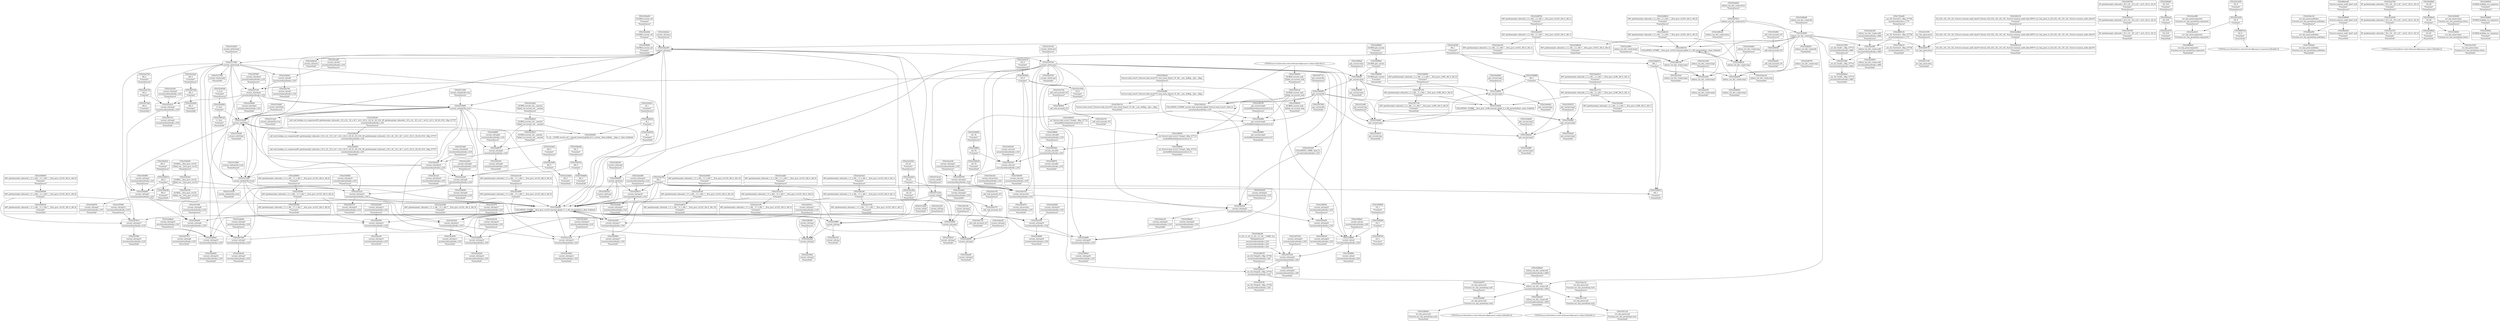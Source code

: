 digraph {
	CE0x52ebd80 [shape=record,shape=Mrecord,label="{CE0x52ebd80|current_sid:tmp18|security/selinux/hooks.c,218|*SummSource*}"]
	CE0x5300fd0 [shape=record,shape=Mrecord,label="{CE0x5300fd0|current_sid:tmp10|security/selinux/hooks.c,218|*SummSource*}"]
	CE0x52fd790 [shape=record,shape=Mrecord,label="{CE0x52fd790|i8*_getelementptr_inbounds_(_25_x_i8_,_25_x_i8_*_.str3,_i32_0,_i32_0)|*Constant*|*SummSink*}"]
	CE0x52fdaa0 [shape=record,shape=Mrecord,label="{CE0x52fdaa0|i32_218|*Constant*}"]
	CE0x52e3220 [shape=record,shape=Mrecord,label="{CE0x52e3220|i32_8|*Constant*}"]
	CE0x52dde50 [shape=record,shape=Mrecord,label="{CE0x52dde50|i8_1|*Constant*}"]
	CE0x52f28f0 [shape=record,shape=Mrecord,label="{CE0x52f28f0|i64*_getelementptr_inbounds_(_11_x_i64_,_11_x_i64_*___llvm_gcov_ctr125,_i64_0,_i64_6)|*Constant*}"]
	CE0x6f888e0 [shape=record,shape=Mrecord,label="{CE0x6f888e0|avc_has_perm:requested|Function::avc_has_perm&Arg::requested::|*SummSink*}"]
	CE0x52e2c80 [shape=record,shape=Mrecord,label="{CE0x52e2c80|current_sid:tmp4|security/selinux/hooks.c,218|*SummSource*}"]
	CE0x52fd400 [shape=record,shape=Mrecord,label="{CE0x52fd400|_call_void_mcount()_#3}"]
	CE0x52e7170 [shape=record,shape=Mrecord,label="{CE0x52e7170|i64*_getelementptr_inbounds_(_2_x_i64_,_2_x_i64_*___llvm_gcov_ctr98,_i64_0,_i64_1)|*Constant*}"]
	CE0x52f7470 [shape=record,shape=Mrecord,label="{CE0x52f7470|current_sid:tmp6|security/selinux/hooks.c,218|*SummSink*}"]
	CE0x52e4720 [shape=record,shape=Mrecord,label="{CE0x52e4720|i64_2|*Constant*}"]
	CE0x52fcdd0 [shape=record,shape=Mrecord,label="{CE0x52fcdd0|current_sid:tmp13|security/selinux/hooks.c,218|*SummSource*}"]
	CE0x52e88a0 [shape=record,shape=Mrecord,label="{CE0x52e88a0|i32_(i32,_i32,_i16,_i32,_%struct.common_audit_data*)*_bitcast_(i32_(i32,_i32,_i16,_i32,_%struct.common_audit_data.495*)*_avc_has_perm_to_i32_(i32,_i32,_i16,_i32,_%struct.common_audit_data*)*)|*Constant*}"]
	CE0x52f6fd0 [shape=record,shape=Mrecord,label="{CE0x52f6fd0|_ret_%struct.task_struct*_%tmp4,_!dbg_!27714|./arch/x86/include/asm/current.h,14|*SummSink*}"]
	CE0x725b9a0 [shape=record,shape=Mrecord,label="{CE0x725b9a0|avc_has_perm:auditdata|Function::avc_has_perm&Arg::auditdata::|*SummSink*}"]
	CE0x52f6c90 [shape=record,shape=Mrecord,label="{CE0x52f6c90|get_current:entry|*SummSink*}"]
	CE0x52fc840 [shape=record,shape=Mrecord,label="{CE0x52fc840|i32_0|*Constant*}"]
	CE0x52f7810 [shape=record,shape=Mrecord,label="{CE0x52f7810|current_sid:tmp15|security/selinux/hooks.c,218}"]
	CE0x53067f0 [shape=record,shape=Mrecord,label="{CE0x53067f0|get_current:tmp4|./arch/x86/include/asm/current.h,14|*SummSource*}"]
	CE0x52e27f0 [shape=record,shape=Mrecord,label="{CE0x52e27f0|i8*_getelementptr_inbounds_(_45_x_i8_,_45_x_i8_*_.str12,_i32_0,_i32_0)|*Constant*|*SummSink*}"]
	CE0x52fd090 [shape=record,shape=Mrecord,label="{CE0x52fd090|current_sid:tmp14|security/selinux/hooks.c,218}"]
	CE0x532e880 [shape=record,shape=Mrecord,label="{CE0x532e880|get_current:tmp4|./arch/x86/include/asm/current.h,14}"]
	CE0x533cbf0 [shape=record,shape=Mrecord,label="{CE0x533cbf0|get_current:tmp|*SummSource*}"]
	CE0x725ba80 [shape=record,shape=Mrecord,label="{CE0x725ba80|_ret_i32_%retval.0,_!dbg_!27728|security/selinux/avc.c,775|*SummSource*}"]
	CE0x52dbcb0 [shape=record,shape=Mrecord,label="{CE0x52dbcb0|current_sid:entry|*SummSink*}"]
	CE0x52e36a0 [shape=record,shape=Mrecord,label="{CE0x52e36a0|current_sid:tmp12|security/selinux/hooks.c,218|*SummSource*}"]
	CE0x53599f0 [shape=record,shape=Mrecord,label="{CE0x53599f0|get_current:tmp1}"]
	CE0x5311dc0 [shape=record,shape=Mrecord,label="{CE0x5311dc0|current_sid:land.lhs.true|*SummSink*}"]
	CE0x52e5020 [shape=record,shape=Mrecord,label="{CE0x52e5020|i32_22|*Constant*|*SummSource*}"]
	CE0x52f7da0 [shape=record,shape=Mrecord,label="{CE0x52f7da0|i64_2|*Constant*|*SummSink*}"]
	CE0x52fffb0 [shape=record,shape=Mrecord,label="{CE0x52fffb0|i32_78|*Constant*}"]
	CE0x52f4b60 [shape=record,shape=Mrecord,label="{CE0x52f4b60|i32_218|*Constant*|*SummSource*}"]
	CE0x5315560 [shape=record,shape=Mrecord,label="{CE0x5315560|_ret_i32_%call1,_!dbg_!27714|security/selinux/hooks.c,4661|*SummSource*}"]
	CE0x5313120 [shape=record,shape=Mrecord,label="{CE0x5313120|current_sid:bb}"]
	CE0x5306d90 [shape=record,shape=Mrecord,label="{CE0x5306d90|get_current:bb}"]
	CE0x52e62d0 [shape=record,shape=Mrecord,label="{CE0x52e62d0|current_sid:tmp14|security/selinux/hooks.c,218|*SummSink*}"]
	CE0x66baf40 [shape=record,shape=Mrecord,label="{CE0x66baf40|%struct.common_audit_data*_null|*Constant*|*SummSink*}"]
	CE0x533d010 [shape=record,shape=Mrecord,label="{CE0x533d010|get_current:tmp|*SummSink*}"]
	CE0x52e8680 [shape=record,shape=Mrecord,label="{CE0x52e8680|current_sid:tmp19|security/selinux/hooks.c,218|*SummSink*}"]
	CE0x530dc90 [shape=record,shape=Mrecord,label="{CE0x530dc90|i64_0|*Constant*|*SummSink*}"]
	CE0x52e54b0 [shape=record,shape=Mrecord,label="{CE0x52e54b0|current_sid:tmp1|*SummSink*}"]
	CE0x52fc700 [shape=record,shape=Mrecord,label="{CE0x52fc700|current_sid:call|security/selinux/hooks.c,218|*SummSink*}"]
	CE0x52f99a0 [shape=record,shape=Mrecord,label="{CE0x52f99a0|GLOBAL:get_current|*Constant*}"]
	CE0x5308fe0 [shape=record,shape=Mrecord,label="{CE0x5308fe0|current_sid:tmp20|security/selinux/hooks.c,218|*SummSink*}"]
	CE0x52e3290 [shape=record,shape=Mrecord,label="{CE0x52e3290|i32_8|*Constant*|*SummSource*}"]
	CE0x52dc0b0 [shape=record,shape=Mrecord,label="{CE0x52dc0b0|GLOBAL:current_sid|*Constant*}"]
	CE0x52e9450 [shape=record,shape=Mrecord,label="{CE0x52e9450|i8_1|*Constant*|*SummSink*}"]
	CE0x52ddfe0 [shape=record,shape=Mrecord,label="{CE0x52ddfe0|i16_49|*Constant*|*SummSource*}"]
	CE0x5308b50 [shape=record,shape=Mrecord,label="{CE0x5308b50|GLOBAL:current_task|Global_var:current_task|*SummSink*}"]
	CE0x530c420 [shape=record,shape=Mrecord,label="{CE0x530c420|COLLAPSED:_CMRE:_elem_0::|security/selinux/hooks.c,218}"]
	CE0x530f940 [shape=record,shape=Mrecord,label="{CE0x530f940|current_sid:sid|security/selinux/hooks.c,220}"]
	CE0x52e43f0 [shape=record,shape=Mrecord,label="{CE0x52e43f0|current_sid:tmp17|security/selinux/hooks.c,218}"]
	CE0x5318a50 [shape=record,shape=Mrecord,label="{CE0x5318a50|current_sid:do.body|*SummSource*}"]
	CE0x52daa20 [shape=record,shape=Mrecord,label="{CE0x52daa20|selinux_tun_dev_create:call|security/selinux/hooks.c,4652|*SummSink*}"]
	CE0x52da1e0 [shape=record,shape=Mrecord,label="{CE0x52da1e0|selinux_tun_dev_create:tmp|*SummSink*}"]
	CE0x52db310 [shape=record,shape=Mrecord,label="{CE0x52db310|i64*_getelementptr_inbounds_(_2_x_i64_,_2_x_i64_*___llvm_gcov_ctr410,_i64_0,_i64_0)|*Constant*}"]
	CE0x530f1d0 [shape=record,shape=Mrecord,label="{CE0x530f1d0|current_sid:tmp23|security/selinux/hooks.c,218|*SummSink*}"]
	CE0x5308120 [shape=record,shape=Mrecord,label="{CE0x5308120|i1_true|*Constant*|*SummSink*}"]
	CE0x52db7e0 [shape=record,shape=Mrecord,label="{CE0x52db7e0|COLLAPSED:_GCMRE___llvm_gcov_ctr410_internal_global_2_x_i64_zeroinitializer:_elem_0:default:}"]
	CE0x52f5110 [shape=record,shape=Mrecord,label="{CE0x52f5110|current_sid:tmp4|security/selinux/hooks.c,218|*SummSink*}"]
	CE0x52dbe10 [shape=record,shape=Mrecord,label="{CE0x52dbe10|_ret_i32_%tmp24,_!dbg_!27742|security/selinux/hooks.c,220}"]
	CE0x52e5790 [shape=record,shape=Mrecord,label="{CE0x52e5790|i64*_getelementptr_inbounds_(_11_x_i64_,_11_x_i64_*___llvm_gcov_ctr125,_i64_0,_i64_1)|*Constant*|*SummSink*}"]
	CE0x52e6d00 [shape=record,shape=Mrecord,label="{CE0x52e6d00|get_current:tmp1|*SummSource*}"]
	CE0x530b350 [shape=record,shape=Mrecord,label="{CE0x530b350|current_sid:if.end|*SummSource*}"]
	CE0x52e3410 [shape=record,shape=Mrecord,label="{CE0x52e3410|avc_has_perm:requested|Function::avc_has_perm&Arg::requested::}"]
	CE0x52ddba0 [shape=record,shape=Mrecord,label="{CE0x52ddba0|current_sid:tmp16|security/selinux/hooks.c,218|*SummSource*}"]
	CE0x52d6180 [shape=record,shape=Mrecord,label="{CE0x52d6180|selinux_tun_dev_create:tmp2}"]
	CE0x531afb0 [shape=record,shape=Mrecord,label="{CE0x531afb0|i64*_getelementptr_inbounds_(_11_x_i64_,_11_x_i64_*___llvm_gcov_ctr125,_i64_0,_i64_0)|*Constant*|*SummSource*}"]
	CE0x52dc750 [shape=record,shape=Mrecord,label="{CE0x52dc750|_call_void_mcount()_#3|*SummSource*}"]
	CE0x5359470 [shape=record,shape=Mrecord,label="{CE0x5359470|get_current:tmp2|*SummSource*}"]
	CE0x530df00 [shape=record,shape=Mrecord,label="{CE0x530df00|current_sid:tmp5|security/selinux/hooks.c,218|*SummSource*}"]
	CE0x52e8610 [shape=record,shape=Mrecord,label="{CE0x52e8610|i64*_getelementptr_inbounds_(_11_x_i64_,_11_x_i64_*___llvm_gcov_ctr125,_i64_0,_i64_10)|*Constant*|*SummSink*}"]
	CE0x52e0e70 [shape=record,shape=Mrecord,label="{CE0x52e0e70|i32_0|*Constant*|*SummSource*}"]
	CE0x52f5680 [shape=record,shape=Mrecord,label="{CE0x52f5680|current_sid:tmp17|security/selinux/hooks.c,218|*SummSink*}"]
	CE0x53001b0 [shape=record,shape=Mrecord,label="{CE0x53001b0|current_sid:cred|security/selinux/hooks.c,218}"]
	CE0x53154f0 [shape=record,shape=Mrecord,label="{CE0x53154f0|_ret_i32_%call1,_!dbg_!27714|security/selinux/hooks.c,4661}"]
	CE0x52e92c0 [shape=record,shape=Mrecord,label="{CE0x52e92c0|i8_1|*Constant*|*SummSource*}"]
	CE0x52db940 [shape=record,shape=Mrecord,label="{CE0x52db940|selinux_tun_dev_create:tmp1|*SummSink*}"]
	CE0x533cb80 [shape=record,shape=Mrecord,label="{CE0x533cb80|COLLAPSED:_GCMRE___llvm_gcov_ctr98_internal_global_2_x_i64_zeroinitializer:_elem_0:default:}"]
	CE0x52f6f30 [shape=record,shape=Mrecord,label="{CE0x52f6f30|_ret_%struct.task_struct*_%tmp4,_!dbg_!27714|./arch/x86/include/asm/current.h,14}"]
	CE0x52da760 [shape=record,shape=Mrecord,label="{CE0x52da760|current_sid:do.end|*SummSink*}"]
	CE0x52de120 [shape=record,shape=Mrecord,label="{CE0x52de120|avc_has_perm:auditdata|Function::avc_has_perm&Arg::auditdata::|*SummSource*}"]
	CE0x52e8d30 [shape=record,shape=Mrecord,label="{CE0x52e8d30|GLOBAL:current_sid.__warned|Global_var:current_sid.__warned}"]
	CE0x52d4400 [shape=record,shape=Mrecord,label="{CE0x52d4400|avc_has_perm:tclass|Function::avc_has_perm&Arg::tclass::|*SummSource*}"]
	CE0x52e3800 [shape=record,shape=Mrecord,label="{CE0x52e3800|current_sid:tmp12|security/selinux/hooks.c,218|*SummSink*}"]
	CE0x52e6400 [shape=record,shape=Mrecord,label="{CE0x52e6400|i1_true|*Constant*}"]
	CE0x532de90 [shape=record,shape=Mrecord,label="{CE0x532de90|get_current:tmp3|*SummSource*}"]
	CE0x52da810 [shape=record,shape=Mrecord,label="{CE0x52da810|i64_1|*Constant*}"]
	CE0x725ba10 [shape=record,shape=Mrecord,label="{CE0x725ba10|_ret_i32_%retval.0,_!dbg_!27728|security/selinux/avc.c,775|*SummSink*}"]
	CE0x530b150 [shape=record,shape=Mrecord,label="{CE0x530b150|%struct.task_struct*_(%struct.task_struct**)*_asm_movq_%gs:$_1:P_,$0_,_r,im,_dirflag_,_fpsr_,_flags_|*SummSink*}"]
	CE0x52e4c90 [shape=record,shape=Mrecord,label="{CE0x52e4c90|current_sid:tmp21|security/selinux/hooks.c,218|*SummSource*}"]
	CE0x52de280 [shape=record,shape=Mrecord,label="{CE0x52de280|avc_has_perm:ssid|Function::avc_has_perm&Arg::ssid::}"]
	CE0x531ae70 [shape=record,shape=Mrecord,label="{CE0x531ae70|i64*_getelementptr_inbounds_(_11_x_i64_,_11_x_i64_*___llvm_gcov_ctr125,_i64_0,_i64_0)|*Constant*}"]
	CE0x52fe780 [shape=record,shape=Mrecord,label="{CE0x52fe780|GLOBAL:__llvm_gcov_ctr125|Global_var:__llvm_gcov_ctr125|*SummSink*}"]
	CE0x530cbb0 [shape=record,shape=Mrecord,label="{CE0x530cbb0|i64*_getelementptr_inbounds_(_2_x_i64_,_2_x_i64_*___llvm_gcov_ctr98,_i64_0,_i64_1)|*Constant*|*SummSink*}"]
	CE0x5319c60 [shape=record,shape=Mrecord,label="{CE0x5319c60|current_sid:if.then}"]
	CE0x530dd00 [shape=record,shape=Mrecord,label="{CE0x530dd00|current_sid:tmp5|security/selinux/hooks.c,218}"]
	CE0x53178d0 [shape=record,shape=Mrecord,label="{CE0x53178d0|current_sid:do.body}"]
	CE0x52fa520 [shape=record,shape=Mrecord,label="{CE0x52fa520|current_sid:tmp8|security/selinux/hooks.c,218|*SummSink*}"]
	CE0x52e41f0 [shape=record,shape=Mrecord,label="{CE0x52e41f0|i64*_getelementptr_inbounds_(_11_x_i64_,_11_x_i64_*___llvm_gcov_ctr125,_i64_0,_i64_9)|*Constant*|*SummSource*}"]
	CE0x52fe810 [shape=record,shape=Mrecord,label="{CE0x52fe810|i64_0|*Constant*|*SummSource*}"]
	CE0x530b0c0 [shape=record,shape=Mrecord,label="{CE0x530b0c0|%struct.task_struct*_(%struct.task_struct**)*_asm_movq_%gs:$_1:P_,$0_,_r,im,_dirflag_,_fpsr_,_flags_|*SummSource*}"]
	CE0x52d9150 [shape=record,shape=Mrecord,label="{CE0x52d9150|_ret_i32_%tmp24,_!dbg_!27742|security/selinux/hooks.c,220|*SummSource*}"]
	CE0x66bafb0 [shape=record,shape=Mrecord,label="{CE0x66bafb0|avc_has_perm:auditdata|Function::avc_has_perm&Arg::auditdata::}"]
	CE0x52fce40 [shape=record,shape=Mrecord,label="{CE0x52fce40|current_sid:tmp13|security/selinux/hooks.c,218|*SummSink*}"]
	CE0x52e53e0 [shape=record,shape=Mrecord,label="{CE0x52e53e0|selinux_tun_dev_create:tmp2|*SummSink*}"]
	CE0x52f9870 [shape=record,shape=Mrecord,label="{CE0x52f9870|current_sid:call4|security/selinux/hooks.c,218|*SummSink*}"]
	CE0x52da290 [shape=record,shape=Mrecord,label="{CE0x52da290|current_sid:entry}"]
	CE0x52fdbe0 [shape=record,shape=Mrecord,label="{CE0x52fdbe0|i16_49|*Constant*}"]
	CE0x52f78f0 [shape=record,shape=Mrecord,label="{CE0x52f78f0|current_sid:tmp15|security/selinux/hooks.c,218|*SummSink*}"]
	CE0x52f2590 [shape=record,shape=Mrecord,label="{CE0x52f2590|current_sid:tmp13|security/selinux/hooks.c,218}"]
	CE0x5312f60 [shape=record,shape=Mrecord,label="{CE0x5312f60|current_sid:land.lhs.true2|*SummSource*}"]
	CE0x52fd800 [shape=record,shape=Mrecord,label="{CE0x52fd800|GLOBAL:lockdep_rcu_suspicious|*Constant*}"]
	CE0x52dd9a0 [shape=record,shape=Mrecord,label="{CE0x52dd9a0|current_sid:tmp16|security/selinux/hooks.c,218}"]
	CE0x52f6ba0 [shape=record,shape=Mrecord,label="{CE0x52f6ba0|get_current:entry|*SummSource*}"]
	CE0x52fa260 [shape=record,shape=Mrecord,label="{CE0x52fa260|i64*_getelementptr_inbounds_(_11_x_i64_,_11_x_i64_*___llvm_gcov_ctr125,_i64_0,_i64_6)|*Constant*|*SummSink*}"]
	CE0x52f7eb0 [shape=record,shape=Mrecord,label="{CE0x52f7eb0|i64_3|*Constant*}"]
	CE0x52f16a0 [shape=record,shape=Mrecord,label="{CE0x52f16a0|current_sid:tmp11|security/selinux/hooks.c,218}"]
	CE0x530ee30 [shape=record,shape=Mrecord,label="{CE0x530ee30|current_sid:tmp22|security/selinux/hooks.c,218|*SummSink*}"]
	CE0x52fa420 [shape=record,shape=Mrecord,label="{CE0x52fa420|current_sid:tobool1|security/selinux/hooks.c,218}"]
	CE0x5307a70 [shape=record,shape=Mrecord,label="{CE0x5307a70|i64*_getelementptr_inbounds_(_2_x_i64_,_2_x_i64_*___llvm_gcov_ctr98,_i64_0,_i64_0)|*Constant*}"]
	CE0x530b3c0 [shape=record,shape=Mrecord,label="{CE0x530b3c0|current_sid:if.end|*SummSink*}"]
	CE0x52d4710 [shape=record,shape=Mrecord,label="{CE0x52d4710|avc_has_perm:entry}"]
	CE0x52f3ec0 [shape=record,shape=Mrecord,label="{CE0x52f3ec0|i8*_getelementptr_inbounds_(_25_x_i8_,_25_x_i8_*_.str3,_i32_0,_i32_0)|*Constant*}"]
	CE0x52f5010 [shape=record,shape=Mrecord,label="{CE0x52f5010|i64_0|*Constant*}"]
	CE0x52e3f20 [shape=record,shape=Mrecord,label="{CE0x52e3f20|selinux_tun_dev_create:tmp3}"]
	CE0x530f860 [shape=record,shape=Mrecord,label="{CE0x530f860|current_sid:sid|security/selinux/hooks.c,220|*SummSink*}"]
	CE0x52e81d0 [shape=record,shape=Mrecord,label="{CE0x52e81d0|i64*_getelementptr_inbounds_(_11_x_i64_,_11_x_i64_*___llvm_gcov_ctr125,_i64_0,_i64_10)|*Constant*}"]
	CE0x52f75d0 [shape=record,shape=Mrecord,label="{CE0x52f75d0|current_sid:tmp7|security/selinux/hooks.c,218}"]
	CE0x52e69f0 [shape=record,shape=Mrecord,label="{CE0x52e69f0|current_sid:tmp}"]
	CE0x52dc6e0 [shape=record,shape=Mrecord,label="{CE0x52dc6e0|current_sid:call|security/selinux/hooks.c,218}"]
	CE0x530ed30 [shape=record,shape=Mrecord,label="{CE0x530ed30|current_sid:tmp23|security/selinux/hooks.c,218}"]
	CE0x52d89c0 [shape=record,shape=Mrecord,label="{CE0x52d89c0|i64*_getelementptr_inbounds_(_2_x_i64_,_2_x_i64_*___llvm_gcov_ctr410,_i64_0,_i64_0)|*Constant*|*SummSource*}"]
	CE0x52e4dc0 [shape=record,shape=Mrecord,label="{CE0x52e4dc0|i32_22|*Constant*}"]
	CE0x52d8910 [shape=record,shape=Mrecord,label="{CE0x52d8910|i64_1|*Constant*|*SummSink*}"]
	CE0x52d9fd0 [shape=record,shape=Mrecord,label="{CE0x52d9fd0|GLOBAL:current_sid|*Constant*|*SummSink*}"]
	CE0x52e8c00 [shape=record,shape=Mrecord,label="{CE0x52e8c00|current_sid:tmp7|security/selinux/hooks.c,218|*SummSink*}"]
	CE0x52f6d20 [shape=record,shape=Mrecord,label="{CE0x52f6d20|_ret_%struct.task_struct*_%tmp4,_!dbg_!27714|./arch/x86/include/asm/current.h,14|*SummSource*}"]
	CE0x52d95f0 [shape=record,shape=Mrecord,label="{CE0x52d95f0|selinux_tun_dev_create:bb}"]
	CE0x52d4ab0 [shape=record,shape=Mrecord,label="{CE0x52d4ab0|selinux_tun_dev_create:tmp|*SummSource*}"]
	CE0x530ba80 [shape=record,shape=Mrecord,label="{CE0x530ba80|i64_4|*Constant*|*SummSource*}"]
	CE0x52dc570 [shape=record,shape=Mrecord,label="{CE0x52dc570|_call_void_mcount()_#3}"]
	CE0x52f6800 [shape=record,shape=Mrecord,label="{CE0x52f6800|GLOBAL:get_current|*Constant*|*SummSource*}"]
	"CONST[source:0(mediator),value:2(dynamic)][purpose:{subject}][SnkIdx:0]"
	CE0x53594e0 [shape=record,shape=Mrecord,label="{CE0x53594e0|get_current:tmp2|*SummSink*}"]
	CE0x52de6a0 [shape=record,shape=Mrecord,label="{CE0x52de6a0|selinux_tun_dev_create:entry|*SummSource*}"]
	CE0x530c260 [shape=record,shape=Mrecord,label="{CE0x530c260|i32_22|*Constant*|*SummSink*}"]
	CE0x5359980 [shape=record,shape=Mrecord,label="{CE0x5359980|i64_1|*Constant*}"]
	CE0x52e2be0 [shape=record,shape=Mrecord,label="{CE0x52e2be0|i64_3|*Constant*|*SummSink*}"]
	CE0x5300d00 [shape=record,shape=Mrecord,label="{CE0x5300d00|current_sid:tmp9|security/selinux/hooks.c,218|*SummSink*}"]
	CE0x52e2780 [shape=record,shape=Mrecord,label="{CE0x52e2780|i8*_getelementptr_inbounds_(_45_x_i8_,_45_x_i8_*_.str12,_i32_0,_i32_0)|*Constant*|*SummSource*}"]
	CE0x52d8b20 [shape=record,shape=Mrecord,label="{CE0x52d8b20|selinux_tun_dev_create:tmp}"]
	CE0x52e3d20 [shape=record,shape=Mrecord,label="{CE0x52e3d20|current_sid:tmp9|security/selinux/hooks.c,218|*SummSource*}"]
	CE0x532df90 [shape=record,shape=Mrecord,label="{CE0x532df90|get_current:tmp3|*SummSink*}"]
	CE0x52e4eb0 [shape=record,shape=Mrecord,label="{CE0x52e4eb0|current_sid:tmp21|security/selinux/hooks.c,218|*SummSink*}"]
	CE0x52e46b0 [shape=record,shape=Mrecord,label="{CE0x52e46b0|current_sid:tobool|security/selinux/hooks.c,218|*SummSink*}"]
	CE0x53061a0 [shape=record,shape=Mrecord,label="{CE0x53061a0|GLOBAL:current_task|Global_var:current_task}"]
	CE0x6996140 [shape=record,shape=Mrecord,label="{CE0x6996140|_ret_i32_%retval.0,_!dbg_!27728|security/selinux/avc.c,775}"]
	CE0x52d94a0 [shape=record,shape=Mrecord,label="{CE0x52d94a0|selinux_tun_dev_create:call|security/selinux/hooks.c,4652|*SummSource*}"]
	CE0x52f9f30 [shape=record,shape=Mrecord,label="{CE0x52f9f30|i64*_getelementptr_inbounds_(_11_x_i64_,_11_x_i64_*___llvm_gcov_ctr125,_i64_0,_i64_6)|*Constant*|*SummSource*}"]
	CE0x530df70 [shape=record,shape=Mrecord,label="{CE0x530df70|current_sid:tmp5|security/selinux/hooks.c,218|*SummSink*}"]
	CE0x535a680 [shape=record,shape=Mrecord,label="{CE0x535a680|get_current:tmp}"]
	CE0x52e1e20 [shape=record,shape=Mrecord,label="{CE0x52e1e20|current_sid:tmp12|security/selinux/hooks.c,218}"]
	CE0x52f7880 [shape=record,shape=Mrecord,label="{CE0x52f7880|current_sid:tmp15|security/selinux/hooks.c,218|*SummSource*}"]
	CE0x52d4a00 [shape=record,shape=Mrecord,label="{CE0x52d4a00|GLOBAL:current_sid|*Constant*|*SummSource*}"]
	CE0x52e3630 [shape=record,shape=Mrecord,label="{CE0x52e3630|current_sid:tmp11|security/selinux/hooks.c,218|*SummSink*}"]
	CE0x52f7bf0 [shape=record,shape=Mrecord,label="{CE0x52f7bf0|current_sid:tobool|security/selinux/hooks.c,218|*SummSource*}"]
	CE0x52f04e0 [shape=record,shape=Mrecord,label="{CE0x52f04e0|_call_void_mcount()_#3}"]
	CE0x52df240 [shape=record,shape=Mrecord,label="{CE0x52df240|_call_void_lockdep_rcu_suspicious(i8*_getelementptr_inbounds_(_25_x_i8_,_25_x_i8_*_.str3,_i32_0,_i32_0),_i32_218,_i8*_getelementptr_inbounds_(_45_x_i8_,_45_x_i8_*_.str12,_i32_0,_i32_0))_#10,_!dbg_!27727|security/selinux/hooks.c,218|*SummSource*}"]
	CE0x52dbb50 [shape=record,shape=Mrecord,label="{CE0x52dbb50|selinux_tun_dev_create:bb|*SummSink*}"]
	CE0x52ec6f0 [shape=record,shape=Mrecord,label="{CE0x52ec6f0|selinux_tun_dev_create:call1|security/selinux/hooks.c,4661}"]
	CE0x52f9400 [shape=record,shape=Mrecord,label="{CE0x52f9400|current_sid:if.end}"]
	CE0x52e4080 [shape=record,shape=Mrecord,label="{CE0x52e4080|i64*_getelementptr_inbounds_(_11_x_i64_,_11_x_i64_*___llvm_gcov_ctr125,_i64_0,_i64_9)|*Constant*}"]
	CE0x52f7260 [shape=record,shape=Mrecord,label="{CE0x52f7260|current_sid:tmp6|security/selinux/hooks.c,218|*SummSource*}"]
	CE0x52d47f0 [shape=record,shape=Mrecord,label="{CE0x52d47f0|_ret_i32_%tmp24,_!dbg_!27742|security/selinux/hooks.c,220|*SummSink*}"]
	CE0x52fb090 [shape=record,shape=Mrecord,label="{CE0x52fb090|current_sid:tmp1|*SummSource*}"]
	CE0x5307940 [shape=record,shape=Mrecord,label="{CE0x5307940|get_current:bb|*SummSink*}"]
	CE0x52d7810 [shape=record,shape=Mrecord,label="{CE0x52d7810|selinux_tun_dev_create:entry}"]
	CE0x52e1020 [shape=record,shape=Mrecord,label="{CE0x52e1020|i32_0|*Constant*|*SummSink*}"]
	CE0x530cb40 [shape=record,shape=Mrecord,label="{CE0x530cb40|current_sid:tmp22|security/selinux/hooks.c,218|*SummSource*}"]
	CE0x52fd9a0 [shape=record,shape=Mrecord,label="{CE0x52fd9a0|GLOBAL:lockdep_rcu_suspicious|*Constant*|*SummSink*}"]
	CE0x5307140 [shape=record,shape=Mrecord,label="{CE0x5307140|i64*_getelementptr_inbounds_(_2_x_i64_,_2_x_i64_*___llvm_gcov_ctr98,_i64_0,_i64_0)|*Constant*|*SummSink*}"]
	CE0x52d8d30 [shape=record,shape=Mrecord,label="{CE0x52d8d30|i64*_getelementptr_inbounds_(_2_x_i64_,_2_x_i64_*___llvm_gcov_ctr410,_i64_0,_i64_0)|*Constant*|*SummSink*}"]
	CE0x5311d50 [shape=record,shape=Mrecord,label="{CE0x5311d50|current_sid:land.lhs.true|*SummSource*}"]
	CE0x52dc7c0 [shape=record,shape=Mrecord,label="{CE0x52dc7c0|_call_void_mcount()_#3|*SummSink*}"]
	CE0x52fe650 [shape=record,shape=Mrecord,label="{CE0x52fe650|GLOBAL:__llvm_gcov_ctr125|Global_var:__llvm_gcov_ctr125|*SummSource*}"]
	CE0x530f050 [shape=record,shape=Mrecord,label="{CE0x530f050|current_sid:tmp23|security/selinux/hooks.c,218|*SummSource*}"]
	CE0x52df870 [shape=record,shape=Mrecord,label="{CE0x52df870|current_sid:tmp8|security/selinux/hooks.c,218}"]
	CE0x5306ad0 [shape=record,shape=Mrecord,label="{CE0x5306ad0|0:_i32,_4:_i32,_8:_i32,_12:_i32,_:_CMRE_4,8_|*MultipleSource*|security/selinux/hooks.c,218|security/selinux/hooks.c,218|security/selinux/hooks.c,220}"]
	CE0x52e8a80 [shape=record,shape=Mrecord,label="{CE0x52e8a80|current_sid:tmp7|security/selinux/hooks.c,218|*SummSource*}"]
	CE0x52da340 [shape=record,shape=Mrecord,label="{CE0x52da340|selinux_tun_dev_create:call1|security/selinux/hooks.c,4661|*SummSource*}"]
	CE0x52e1260 [shape=record,shape=Mrecord,label="{CE0x52e1260|selinux_tun_dev_create:tmp3|*SummSource*}"]
	CE0x52f5910 [shape=record,shape=Mrecord,label="{CE0x52f5910|current_sid:tmp18|security/selinux/hooks.c,218}"]
	CE0x52e86f0 [shape=record,shape=Mrecord,label="{CE0x52e86f0|current_sid:tmp20|security/selinux/hooks.c,218}"]
	CE0x53142b0 [shape=record,shape=Mrecord,label="{CE0x53142b0|current_sid:bb|*SummSink*}"]
	CE0x52d42a0 [shape=record,shape=Mrecord,label="{CE0x52d42a0|current_sid:entry|*SummSource*}"]
	CE0x52fdd40 [shape=record,shape=Mrecord,label="{CE0x52fdd40|0:_i8,_:_GCMR_current_sid.__warned_internal_global_i8_0,_section_.data.unlikely_,_align_1:_elem_0:default:}"]
	CE0x5300090 [shape=record,shape=Mrecord,label="{CE0x5300090|i32_78|*Constant*|*SummSource*}"]
	CE0x52f4440 [shape=record,shape=Mrecord,label="{CE0x52f4440|selinux_tun_dev_create:call|security/selinux/hooks.c,4652}"]
	CE0x52da970 [shape=record,shape=Mrecord,label="{CE0x52da970|avc_has_perm:ssid|Function::avc_has_perm&Arg::ssid::|*SummSource*}"]
	CE0x5308500 [shape=record,shape=Mrecord,label="{CE0x5308500|i64*_getelementptr_inbounds_(_11_x_i64_,_11_x_i64_*___llvm_gcov_ctr125,_i64_0,_i64_8)|*Constant*|*SummSource*}"]
	CE0x52e82b0 [shape=record,shape=Mrecord,label="{CE0x52e82b0|current_sid:tmp19|security/selinux/hooks.c,218|*SummSource*}"]
	CE0x52e25d0 [shape=record,shape=Mrecord,label="{CE0x52e25d0|i8*_getelementptr_inbounds_(_45_x_i8_,_45_x_i8_*_.str12,_i32_0,_i32_0)|*Constant*}"]
	CE0x52ddd20 [shape=record,shape=Mrecord,label="{CE0x52ddd20|current_sid:tmp16|security/selinux/hooks.c,218|*SummSink*}"]
	CE0x5319e40 [shape=record,shape=Mrecord,label="{CE0x5319e40|current_sid:if.then|*SummSink*}"]
	CE0x5313030 [shape=record,shape=Mrecord,label="{CE0x5313030|current_sid:land.lhs.true2|*SummSink*}"]
	CE0x52e31b0 [shape=record,shape=Mrecord,label="{CE0x52e31b0|avc_has_perm:tclass|Function::avc_has_perm&Arg::tclass::|*SummSink*}"]
	CE0x532e720 [shape=record,shape=Mrecord,label="{CE0x532e720|_call_void_mcount()_#3|*SummSource*}"]
	CE0x530f700 [shape=record,shape=Mrecord,label="{CE0x530f700|i32_1|*Constant*|*SummSink*}"]
	CE0x52f96f0 [shape=record,shape=Mrecord,label="{CE0x52f96f0|current_sid:call4|security/selinux/hooks.c,218|*SummSource*}"]
	CE0x5300320 [shape=record,shape=Mrecord,label="{CE0x5300320|current_sid:cred|security/selinux/hooks.c,218|*SummSource*}"]
	CE0x5300700 [shape=record,shape=Mrecord,label="{CE0x5300700|current_sid:tmp21|security/selinux/hooks.c,218}"]
	CE0x5317940 [shape=record,shape=Mrecord,label="{CE0x5317940|current_sid:do.body|*SummSink*}"]
	CE0x52ebf00 [shape=record,shape=Mrecord,label="{CE0x52ebf00|current_sid:tmp18|security/selinux/hooks.c,218|*SummSink*}"]
	CE0x52fe4a0 [shape=record,shape=Mrecord,label="{CE0x52fe4a0|GLOBAL:__llvm_gcov_ctr125|Global_var:__llvm_gcov_ctr125}"]
	CE0x52f6960 [shape=record,shape=Mrecord,label="{CE0x52f6960|GLOBAL:get_current|*Constant*|*SummSink*}"]
	CE0x52de800 [shape=record,shape=Mrecord,label="{CE0x52de800|current_sid:tmp3}"]
	CE0x52e5f40 [shape=record,shape=Mrecord,label="{CE0x52e5f40|selinux_tun_dev_create:tmp2|*SummSource*}"]
	"CONST[source:0(mediator),value:2(dynamic)][purpose:{object}][SnkIdx:2]"
	CE0x52e65d0 [shape=record,shape=Mrecord,label="{CE0x52e65d0|i1_true|*Constant*|*SummSource*}"]
	CE0x52eca60 [shape=record,shape=Mrecord,label="{CE0x52eca60|current_sid:call|security/selinux/hooks.c,218|*SummSource*}"]
	CE0x52e3a40 [shape=record,shape=Mrecord,label="{CE0x52e3a40|current_sid:tmp9|security/selinux/hooks.c,218}"]
	CE0x52f4130 [shape=record,shape=Mrecord,label="{CE0x52f4130|i32_(i32,_i32,_i16,_i32,_%struct.common_audit_data*)*_bitcast_(i32_(i32,_i32,_i16,_i32,_%struct.common_audit_data.495*)*_avc_has_perm_to_i32_(i32,_i32,_i16,_i32,_%struct.common_audit_data*)*)|*Constant*|*SummSource*}"]
	CE0x534dca0 [shape=record,shape=Mrecord,label="{CE0x534dca0|get_current:tmp3}"]
	CE0x530f9e0 [shape=record,shape=Mrecord,label="{CE0x530f9e0|current_sid:sid|security/selinux/hooks.c,220|*SummSource*}"]
	CE0x5319dd0 [shape=record,shape=Mrecord,label="{CE0x5319dd0|current_sid:if.then|*SummSource*}"]
	CE0x53068f0 [shape=record,shape=Mrecord,label="{CE0x53068f0|get_current:tmp4|./arch/x86/include/asm/current.h,14|*SummSink*}"]
	CE0x5306f20 [shape=record,shape=Mrecord,label="{CE0x5306f20|i64*_getelementptr_inbounds_(_2_x_i64_,_2_x_i64_*___llvm_gcov_ctr98,_i64_0,_i64_0)|*Constant*|*SummSource*}"]
	CE0x5316740 [shape=record,shape=Mrecord,label="{CE0x5316740|current_sid:do.end|*SummSource*}"]
	CE0x52de330 [shape=record,shape=Mrecord,label="{CE0x52de330|i64*_getelementptr_inbounds_(_2_x_i64_,_2_x_i64_*___llvm_gcov_ctr410,_i64_0,_i64_1)|*Constant*|*SummSink*}"]
	CE0x4bd90e0 [shape=record,shape=Mrecord,label="{CE0x4bd90e0|_ret_i32_%call1,_!dbg_!27714|security/selinux/hooks.c,4661|*SummSink*}"]
	"CONST[source:0(mediator),value:0(static)][purpose:{operation}][SnkIdx:3]"
	CE0x530c9c0 [shape=record,shape=Mrecord,label="{CE0x530c9c0|current_sid:tmp22|security/selinux/hooks.c,218}"]
	CE0x52faa00 [shape=record,shape=Mrecord,label="{CE0x52faa00|_call_void_mcount()_#3|*SummSink*}"]
	CE0x52f1870 [shape=record,shape=Mrecord,label="{CE0x52f1870|current_sid:tmp11|security/selinux/hooks.c,218|*SummSource*}"]
	CE0x530aff0 [shape=record,shape=Mrecord,label="{CE0x530aff0|%struct.task_struct*_(%struct.task_struct**)*_asm_movq_%gs:$_1:P_,$0_,_r,im,_dirflag_,_fpsr_,_flags_}"]
	CE0x52da130 [shape=record,shape=Mrecord,label="{CE0x52da130|avc_has_perm:tsid|Function::avc_has_perm&Arg::tsid::|*SummSource*}"]
	CE0x52dc2b0 [shape=record,shape=Mrecord,label="{CE0x52dc2b0|current_sid:tmp1}"]
	CE0x532e7c0 [shape=record,shape=Mrecord,label="{CE0x532e7c0|_call_void_mcount()_#3|*SummSink*}"]
	CE0x52e2b10 [shape=record,shape=Mrecord,label="{CE0x52e2b10|current_sid:tmp4|security/selinux/hooks.c,218}"]
	CE0x52f1ee0 [shape=record,shape=Mrecord,label="{CE0x52f1ee0|current_sid:tobool1|security/selinux/hooks.c,218|*SummSink*}"]
	CE0x53167b0 [shape=record,shape=Mrecord,label="{CE0x53167b0|current_sid:do.end}"]
	CE0x530c530 [shape=record,shape=Mrecord,label="{CE0x530c530|current_sid:security|security/selinux/hooks.c,218}"]
	CE0x52f41a0 [shape=record,shape=Mrecord,label="{CE0x52f41a0|i32_(i32,_i32,_i16,_i32,_%struct.common_audit_data*)*_bitcast_(i32_(i32,_i32,_i16,_i32,_%struct.common_audit_data.495*)*_avc_has_perm_to_i32_(i32,_i32,_i16,_i32,_%struct.common_audit_data*)*)|*Constant*|*SummSink*}"]
	CE0x53003f0 [shape=record,shape=Mrecord,label="{CE0x53003f0|current_sid:cred|security/selinux/hooks.c,218|*SummSink*}"]
	CE0x52d52f0 [shape=record,shape=Mrecord,label="{CE0x52d52f0|i64_1|*Constant*|*SummSource*}"]
	CE0x52de490 [shape=record,shape=Mrecord,label="{CE0x52de490|selinux_tun_dev_create:tmp1}"]
	CE0x52f3010 [shape=record,shape=Mrecord,label="{CE0x52f3010|current_sid:tmp2|*SummSink*}"]
	CE0x52e2220 [shape=record,shape=Mrecord,label="{CE0x52e2220|current_sid:tmp|*SummSource*}"]
	CE0x52dc390 [shape=record,shape=Mrecord,label="{CE0x52dc390|i64_1|*Constant*}"]
	CE0x5308490 [shape=record,shape=Mrecord,label="{CE0x5308490|i64*_getelementptr_inbounds_(_11_x_i64_,_11_x_i64_*___llvm_gcov_ctr125,_i64_0,_i64_8)|*Constant*}"]
	CE0x52d8690 [shape=record,shape=Mrecord,label="{CE0x52d8690|%struct.common_audit_data*_null|*Constant*}"]
	CE0x52fd930 [shape=record,shape=Mrecord,label="{CE0x52fd930|GLOBAL:lockdep_rcu_suspicious|*Constant*|*SummSource*}"]
	CE0x52f6af0 [shape=record,shape=Mrecord,label="{CE0x52f6af0|get_current:entry}"]
	CE0x5300220 [shape=record,shape=Mrecord,label="{CE0x5300220|COLLAPSED:_GCMRE_current_task_external_global_%struct.task_struct*:_elem_0::|security/selinux/hooks.c,218}"]
	CE0x530f580 [shape=record,shape=Mrecord,label="{CE0x530f580|i32_1|*Constant*|*SummSource*}"]
	CE0x52f1db0 [shape=record,shape=Mrecord,label="{CE0x52f1db0|current_sid:tobool1|security/selinux/hooks.c,218|*SummSource*}"]
	CE0x5306420 [shape=record,shape=Mrecord,label="{CE0x5306420|GLOBAL:current_task|Global_var:current_task|*SummSource*}"]
	CE0x52f7c90 [shape=record,shape=Mrecord,label="{CE0x52f7c90|current_sid:tobool|security/selinux/hooks.c,218}"]
	CE0x52ec800 [shape=record,shape=Mrecord,label="{CE0x52ec800|avc_has_perm:requested|Function::avc_has_perm&Arg::requested::|*SummSource*}"]
	"CONST[source:0(mediator),value:2(dynamic)][purpose:{object}][SnkIdx:1]"
	CE0x530f360 [shape=record,shape=Mrecord,label="{CE0x530f360|i32_1|*Constant*}"]
	CE0x52e6010 [shape=record,shape=Mrecord,label="{CE0x52e6010|i64*_getelementptr_inbounds_(_2_x_i64_,_2_x_i64_*___llvm_gcov_ctr98,_i64_0,_i64_1)|*Constant*|*SummSource*}"]
	CE0x52d8de0 [shape=record,shape=Mrecord,label="{CE0x52d8de0|avc_has_perm:ssid|Function::avc_has_perm&Arg::ssid::|*SummSink*}"]
	CE0x5359400 [shape=record,shape=Mrecord,label="{CE0x5359400|get_current:tmp2}"]
	CE0x52d8e90 [shape=record,shape=Mrecord,label="{CE0x52d8e90|selinux_tun_dev_create:bb|*SummSource*}"]
	CE0x52d48a0 [shape=record,shape=Mrecord,label="{CE0x52d48a0|i16_49|*Constant*|*SummSink*}"]
	CE0x5308250 [shape=record,shape=Mrecord,label="{CE0x5308250|i64*_getelementptr_inbounds_(_11_x_i64_,_11_x_i64_*___llvm_gcov_ctr125,_i64_0,_i64_8)|*Constant*|*SummSink*}"]
	CE0x53093b0 [shape=record,shape=Mrecord,label="{CE0x53093b0|current_sid:call4|security/selinux/hooks.c,218}"]
	CE0x52f3080 [shape=record,shape=Mrecord,label="{CE0x52f3080|current_sid:tmp2}"]
	CE0x5307610 [shape=record,shape=Mrecord,label="{CE0x5307610|current_sid:tmp24|security/selinux/hooks.c,220|*SummSink*}"]
	CE0x52deaf0 [shape=record,shape=Mrecord,label="{CE0x52deaf0|current_sid:tmp3|*SummSink*}"]
	CE0x52e2180 [shape=record,shape=Mrecord,label="{CE0x52e2180|i64*_getelementptr_inbounds_(_11_x_i64_,_11_x_i64_*___llvm_gcov_ctr125,_i64_0,_i64_0)|*Constant*|*SummSink*}"]
	CE0x52df2b0 [shape=record,shape=Mrecord,label="{CE0x52df2b0|_call_void_lockdep_rcu_suspicious(i8*_getelementptr_inbounds_(_25_x_i8_,_25_x_i8_*_.str3,_i32_0,_i32_0),_i32_218,_i8*_getelementptr_inbounds_(_45_x_i8_,_45_x_i8_*_.str12,_i32_0,_i32_0))_#10,_!dbg_!27727|security/selinux/hooks.c,218|*SummSink*}"]
	CE0x66baed0 [shape=record,shape=Mrecord,label="{CE0x66baed0|%struct.common_audit_data*_null|*Constant*|*SummSource*}"]
	CE0x52d9c20 [shape=record,shape=Mrecord,label="{CE0x52d9c20|selinux_tun_dev_create:entry|*SummSink*}"]
	CE0x530c670 [shape=record,shape=Mrecord,label="{CE0x530c670|current_sid:security|security/selinux/hooks.c,218|*SummSink*}"]
	"CONST[source:2(external),value:2(dynamic)][purpose:{subject}][SrcIdx:1]"
	CE0x52e39d0 [shape=record,shape=Mrecord,label="{CE0x52e39d0|i64_5|*Constant*}"]
	CE0x5308e40 [shape=record,shape=Mrecord,label="{CE0x5308e40|current_sid:tmp20|security/selinux/hooks.c,218|*SummSource*}"]
	CE0x52e4380 [shape=record,shape=Mrecord,label="{CE0x52e4380|i64*_getelementptr_inbounds_(_11_x_i64_,_11_x_i64_*___llvm_gcov_ctr125,_i64_0,_i64_9)|*Constant*|*SummSink*}"]
	CE0x52e5bc0 [shape=record,shape=Mrecord,label="{CE0x52e5bc0|GLOBAL:current_sid.__warned|Global_var:current_sid.__warned|*SummSink*}"]
	CE0x52f3180 [shape=record,shape=Mrecord,label="{CE0x52f3180|current_sid:tmp2|*SummSource*}"]
	CE0x5311eb0 [shape=record,shape=Mrecord,label="{CE0x5311eb0|current_sid:land.lhs.true2}"]
	CE0x52e6af0 [shape=record,shape=Mrecord,label="{CE0x52e6af0|COLLAPSED:_GCMRE___llvm_gcov_ctr125_internal_global_11_x_i64_zeroinitializer:_elem_0:default:}"]
	CE0x52e74f0 [shape=record,shape=Mrecord,label="{CE0x52e74f0|avc_has_perm:entry|*SummSource*}"]
	CE0x52e68e0 [shape=record,shape=Mrecord,label="{CE0x52e68e0|get_current:tmp1|*SummSink*}"]
	CE0x52e55e0 [shape=record,shape=Mrecord,label="{CE0x52e55e0|i64*_getelementptr_inbounds_(_11_x_i64_,_11_x_i64_*___llvm_gcov_ctr125,_i64_0,_i64_1)|*Constant*|*SummSource*}"]
	CE0x52e6120 [shape=record,shape=Mrecord,label="{CE0x52e6120|current_sid:tmp14|security/selinux/hooks.c,218|*SummSource*}"]
	CE0x5307430 [shape=record,shape=Mrecord,label="{CE0x5307430|current_sid:tmp24|security/selinux/hooks.c,220}"]
	CE0x52e2470 [shape=record,shape=Mrecord,label="{CE0x52e2470|i32_218|*Constant*|*SummSink*}"]
	CE0x52e3c20 [shape=record,shape=Mrecord,label="{CE0x52e3c20|current_sid:tmp10|security/selinux/hooks.c,218}"]
	CE0x52df1d0 [shape=record,shape=Mrecord,label="{CE0x52df1d0|_call_void_lockdep_rcu_suspicious(i8*_getelementptr_inbounds_(_25_x_i8_,_25_x_i8_*_.str3,_i32_0,_i32_0),_i32_218,_i8*_getelementptr_inbounds_(_45_x_i8_,_45_x_i8_*_.str12,_i32_0,_i32_0))_#10,_!dbg_!27727|security/selinux/hooks.c,218}"]
	CE0x53011a0 [shape=record,shape=Mrecord,label="{CE0x53011a0|avc_has_perm:tsid|Function::avc_has_perm&Arg::tsid::|*SummSink*}"]
	CE0x530c5a0 [shape=record,shape=Mrecord,label="{CE0x530c5a0|current_sid:security|security/selinux/hooks.c,218|*SummSource*}"]
	CE0x530de90 [shape=record,shape=Mrecord,label="{CE0x530de90|current_sid:tmp6|security/selinux/hooks.c,218}"]
	CE0x52f5610 [shape=record,shape=Mrecord,label="{CE0x52f5610|current_sid:tmp17|security/selinux/hooks.c,218|*SummSource*}"]
	CE0x53077c0 [shape=record,shape=Mrecord,label="{CE0x53077c0|get_current:bb|*SummSource*}"]
	CE0x52d9750 [shape=record,shape=Mrecord,label="{CE0x52d9750|selinux_tun_dev_create:tmp1|*SummSource*}"]
	CE0x53141e0 [shape=record,shape=Mrecord,label="{CE0x53141e0|current_sid:bb|*SummSource*}"]
	CE0x52d6fe0 [shape=record,shape=Mrecord,label="{CE0x52d6fe0|avc_has_perm:tclass|Function::avc_has_perm&Arg::tclass::}"]
	CE0x52fb160 [shape=record,shape=Mrecord,label="{CE0x52fb160|i64*_getelementptr_inbounds_(_11_x_i64_,_11_x_i64_*___llvm_gcov_ctr125,_i64_0,_i64_1)|*Constant*}"]
	CE0x6f887e0 [shape=record,shape=Mrecord,label="{CE0x6f887e0|i32_8|*Constant*|*SummSink*}"]
	CE0x52e3ab0 [shape=record,shape=Mrecord,label="{CE0x52e3ab0|i64_5|*Constant*|*SummSource*}"]
	CE0x5318b60 [shape=record,shape=Mrecord,label="{CE0x5318b60|current_sid:land.lhs.true}"]
	CE0x530bb60 [shape=record,shape=Mrecord,label="{CE0x530bb60|i64_4|*Constant*|*SummSink*}"]
	CE0x52eb1f0 [shape=record,shape=Mrecord,label="{CE0x52eb1f0|selinux_tun_dev_create:tmp3|*SummSink*}"]
	CE0x52f2010 [shape=record,shape=Mrecord,label="{CE0x52f2010|i64_4|*Constant*}"]
	CE0x52dea50 [shape=record,shape=Mrecord,label="{CE0x52dea50|current_sid:tmp3|*SummSource*}"]
	CE0x5307520 [shape=record,shape=Mrecord,label="{CE0x5307520|current_sid:tmp24|security/selinux/hooks.c,220|*SummSource*}"]
	CE0x52e5a40 [shape=record,shape=Mrecord,label="{CE0x52e5a40|GLOBAL:current_sid.__warned|Global_var:current_sid.__warned|*SummSource*}"]
	CE0x52fd700 [shape=record,shape=Mrecord,label="{CE0x52fd700|i8*_getelementptr_inbounds_(_25_x_i8_,_25_x_i8_*_.str3,_i32_0,_i32_0)|*Constant*|*SummSource*}"]
	CE0x52f1570 [shape=record,shape=Mrecord,label="{CE0x52f1570|current_sid:tmp10|security/selinux/hooks.c,218|*SummSink*}"]
	CE0x52d4d70 [shape=record,shape=Mrecord,label="{CE0x52d4d70|i64*_getelementptr_inbounds_(_2_x_i64_,_2_x_i64_*___llvm_gcov_ctr410,_i64_0,_i64_1)|*Constant*}"]
	CE0x52dc320 [shape=record,shape=Mrecord,label="{CE0x52dc320|current_sid:tmp|*SummSink*}"]
	CE0x52e3b80 [shape=record,shape=Mrecord,label="{CE0x52e3b80|i64_5|*Constant*|*SummSink*}"]
	CE0x52e1150 [shape=record,shape=Mrecord,label="{CE0x52e1150|avc_has_perm:tsid|Function::avc_has_perm&Arg::tsid::}"]
	CE0x52e8830 [shape=record,shape=Mrecord,label="{CE0x52e8830|selinux_tun_dev_create:call1|security/selinux/hooks.c,4661|*SummSink*}"]
	CE0x52d87b0 [shape=record,shape=Mrecord,label="{CE0x52d87b0|i64*_getelementptr_inbounds_(_2_x_i64_,_2_x_i64_*___llvm_gcov_ctr410,_i64_0,_i64_1)|*Constant*|*SummSource*}"]
	CE0x52e2aa0 [shape=record,shape=Mrecord,label="{CE0x52e2aa0|i64_3|*Constant*|*SummSource*}"]
	CE0x52fe8b0 [shape=record,shape=Mrecord,label="{CE0x52fe8b0|_call_void_mcount()_#3|*SummSource*}"]
	CE0x5300020 [shape=record,shape=Mrecord,label="{CE0x5300020|i32_78|*Constant*|*SummSink*}"]
	CE0x52e4790 [shape=record,shape=Mrecord,label="{CE0x52e4790|i64_2|*Constant*|*SummSource*}"]
	CE0x52fdf00 [shape=record,shape=Mrecord,label="{CE0x52fdf00|current_sid:tmp8|security/selinux/hooks.c,218|*SummSource*}"]
	CE0x52e8560 [shape=record,shape=Mrecord,label="{CE0x52e8560|i64*_getelementptr_inbounds_(_11_x_i64_,_11_x_i64_*___llvm_gcov_ctr125,_i64_0,_i64_10)|*Constant*|*SummSource*}"]
	CE0x52ec030 [shape=record,shape=Mrecord,label="{CE0x52ec030|current_sid:tmp19|security/selinux/hooks.c,218}"]
	CE0x52e7100 [shape=record,shape=Mrecord,label="{CE0x52e7100|avc_has_perm:entry|*SummSink*}"]
	CE0x52fe810 -> CE0x52f5010
	CE0x532e720 -> CE0x52f04e0
	CE0x52d4ab0 -> CE0x52d8b20
	CE0x52e6af0 -> CE0x52f7810
	CE0x5306d90 -> CE0x532e880
	CE0x52da970 -> CE0x52de280
	CE0x530ed30 -> CE0x530f1d0
	CE0x5318a50 -> CE0x53178d0
	CE0x5300220 -> CE0x5300700
	CE0x52fc840 -> CE0x52f7c90
	CE0x52e41f0 -> CE0x52e4080
	CE0x53167b0 -> CE0x5300700
	CE0x52f6d20 -> CE0x52f6f30
	CE0x5359400 -> CE0x53594e0
	CE0x52dc390 -> CE0x52e1e20
	CE0x52e4c90 -> CE0x5300700
	CE0x52da290 -> CE0x52f9400
	CE0x52e6400 -> CE0x5308120
	CE0x530c530 -> CE0x530c9c0
	CE0x53178d0 -> CE0x52f75d0
	CE0x52dc2b0 -> CE0x52e6af0
	CE0x52e8a80 -> CE0x52f75d0
	CE0x52e6120 -> CE0x52fd090
	CE0x52fdaa0 -> CE0x52e2470
	CE0x52f7c90 -> CE0x5319c60
	CE0x530b350 -> CE0x52f9400
	CE0x52fffb0 -> CE0x5300020
	CE0x53178d0 -> CE0x52e2b10
	CE0x52f7c90 -> CE0x5318b60
	CE0x530f360 -> CE0x530f940
	CE0x52dc390 -> CE0x52d8910
	CE0x52f4b60 -> CE0x52fdaa0
	CE0x725ba80 -> CE0x6996140
	CE0x52dde50 -> CE0x52fdd40
	CE0x52f6800 -> CE0x52f99a0
	CE0x52d4a00 -> CE0x52dc0b0
	"CONST[source:2(external),value:2(dynamic)][purpose:{subject}][SrcIdx:1]" -> CE0x5300220
	CE0x52d95f0 -> CE0x52dbb50
	CE0x53167b0 -> CE0x530ed30
	CE0x52d87b0 -> CE0x52d4d70
	CE0x52e65d0 -> CE0x52e6400
	CE0x52d9750 -> CE0x52de490
	CE0x5307520 -> CE0x5307430
	CE0x53167b0 -> CE0x53001b0
	CE0x6996140 -> CE0x725ba10
	CE0x5319c60 -> CE0x52f7810
	CE0x52e81d0 -> CE0x52e8610
	CE0x52e86f0 -> CE0x5308fe0
	CE0x52fd090 -> CE0x52e62d0
	CE0x530aff0 -> CE0x530b150
	CE0x5306f20 -> CE0x5307a70
	CE0x52d89c0 -> CE0x52db310
	CE0x534dca0 -> CE0x532df90
	CE0x530f9e0 -> CE0x530f940
	CE0x52da290 -> CE0x52e6af0
	CE0x53167b0 -> CE0x52ec030
	"CONST[source:2(external),value:2(dynamic)][purpose:{subject}][SrcIdx:1]" -> CE0x530c420
	CE0x5300700 -> CE0x52e4eb0
	CE0x53167b0 -> CE0x52e86f0
	CE0x5300220 -> CE0x5300220
	CE0x530c9c0 -> CE0x530ed30
	CE0x52f5910 -> CE0x52ebf00
	CE0x5308490 -> CE0x52e6af0
	CE0x52e7170 -> CE0x530cbb0
	CE0x52e3a40 -> CE0x52e3c20
	CE0x52e3c20 -> CE0x52f16a0
	CE0x5318b60 -> CE0x52e6af0
	CE0x53178d0 -> CE0x52e6af0
	CE0x52e69f0 -> CE0x52dc320
	CE0x52db310 -> CE0x52d8b20
	CE0x5313120 -> CE0x52e6af0
	CE0x5319c60 -> CE0x52df1d0
	CE0x5300fd0 -> CE0x52e3c20
	CE0x52d95f0 -> CE0x52ec6f0
	CE0x52fe8b0 -> CE0x52fd400
	CE0x52e1260 -> CE0x52e3f20
	CE0x5300220 -> CE0x532e880
	CE0x52ec030 -> CE0x52e8680
	CE0x52df870 -> CE0x52fa420
	CE0x530f050 -> CE0x530ed30
	CE0x52dc390 -> CE0x52f5910
	CE0x52e81d0 -> CE0x52ec030
	CE0x531ae70 -> CE0x52e2180
	CE0x52d48a0 -> "CONST[source:0(mediator),value:2(dynamic)][purpose:{object}][SnkIdx:2]"
	CE0x535a680 -> CE0x53599f0
	CE0x52d95f0 -> CE0x52da290
	CE0x52e2220 -> CE0x52e69f0
	CE0x5306d90 -> CE0x5307940
	CE0x52e6af0 -> CE0x530de90
	CE0x52d4d70 -> CE0x52d6180
	CE0x5306420 -> CE0x53061a0
	CE0x52fe4a0 -> CE0x52e3c20
	CE0x52e69f0 -> CE0x52dc2b0
	CE0x52f6ba0 -> CE0x52f6af0
	CE0x52dbe10 -> CE0x52f4440
	CE0x52d95f0 -> CE0x52fd400
	CE0x52d95f0 -> CE0x53154f0
	CE0x52f5010 -> CE0x530dc90
	CE0x53154f0 -> CE0x4bd90e0
	CE0x52da290 -> CE0x5318b60
	CE0x533cb80 -> CE0x5359400
	CE0x52f7810 -> CE0x52dd9a0
	CE0x52d4710 -> CE0x52e7100
	CE0x52f96f0 -> CE0x53093b0
	CE0x5306d90 -> CE0x5359400
	CE0x52f6af0 -> CE0x52f6c90
	CE0x5300700 -> CE0x530c530
	CE0x52dc390 -> CE0x52e86f0
	CE0x52fa420 -> CE0x5319c60
	CE0x52d9150 -> CE0x52dbe10
	CE0x530aff0 -> CE0x5300220
	CE0x530de90 -> CE0x52f7470
	CE0x52fe4a0 -> CE0x530dd00
	CE0x53599f0 -> CE0x533cb80
	CE0x5359470 -> CE0x5359400
	CE0x52e4080 -> CE0x52e43f0
	CE0x52e8d30 -> CE0x52e5bc0
	CE0x52da290 -> CE0x5311eb0
	CE0x52f7810 -> CE0x52f78f0
	CE0x52e6af0 -> CE0x52ec030
	CE0x52db7e0 -> CE0x52d6180
	CE0x52e74f0 -> CE0x52d4710
	CE0x532e880 -> CE0x52f6f30
	CE0x52de800 -> CE0x52e6af0
	CE0x52e1e20 -> CE0x52e6af0
	CE0x5319dd0 -> CE0x5319c60
	CE0x5312f60 -> CE0x5311eb0
	CE0x52e4790 -> CE0x52e4720
	CE0x5359980 -> CE0x52d8910
	CE0x52f7c90 -> CE0x52e46b0
	CE0x530df00 -> CE0x530dd00
	CE0x52f75d0 -> CE0x52e6af0
	CE0x52d6180 -> CE0x52e3f20
	CE0x52e4080 -> CE0x52e6af0
	CE0x52dc390 -> CE0x52dd9a0
	CE0x52e2aa0 -> CE0x52f7eb0
	CE0x53178d0 -> CE0x52f7c90
	CE0x53178d0 -> CE0x530dd00
	CE0x530de90 -> CE0x52f75d0
	CE0x52fc840 -> CE0x530c530
	CE0x5318b60 -> CE0x5311eb0
	CE0x5318b60 -> CE0x52fa420
	CE0x53167b0 -> CE0x530c530
	CE0x52fffb0 -> CE0x53001b0
	CE0x52de490 -> CE0x52db7e0
	CE0x5313120 -> CE0x52f3080
	CE0x5311eb0 -> CE0x5319c60
	CE0x52df1d0 -> CE0x52df2b0
	CE0x530b0c0 -> CE0x530aff0
	CE0x52fd400 -> CE0x52faa00
	CE0x5319c60 -> CE0x5319e40
	CE0x52f6af0 -> CE0x533cb80
	CE0x52da290 -> CE0x52dbcb0
	CE0x52e3f20 -> CE0x52db7e0
	CE0x5318b60 -> CE0x52e3a40
	CE0x53001b0 -> CE0x53003f0
	CE0x52e8d30 -> CE0x52df870
	CE0x52e6af0 -> CE0x52f3080
	CE0x530c420 -> CE0x530c9c0
	CE0x52e2780 -> CE0x52e25d0
	CE0x53061a0 -> CE0x5300220
	CE0x530f580 -> CE0x530f360
	CE0x52d7810 -> CE0x52d95f0
	CE0x52e3410 -> CE0x6f888e0
	CE0x52fe4a0 -> CE0x52fe780
	CE0x52f99a0 -> CE0x52f6960
	CE0x52dc0b0 -> CE0x52d9fd0
	CE0x52e5f40 -> CE0x52d6180
	CE0x5315560 -> CE0x53154f0
	CE0x53167b0 -> CE0x52f6af0
	CE0x532de90 -> CE0x534dca0
	CE0x531ae70 -> CE0x52e6af0
	CE0x5306d90 -> CE0x5300220
	CE0x52e3ab0 -> CE0x52e39d0
	CE0x6f887e0 -> "CONST[source:0(mediator),value:0(static)][purpose:{operation}][SnkIdx:3]"
	CE0x52f9400 -> CE0x52f5910
	CE0x5306d90 -> CE0x52f6f30
	CE0x53167b0 -> CE0x530f940
	CE0x52fb160 -> CE0x52e6af0
	CE0x530dd00 -> CE0x530df70
	CE0x52e7170 -> CE0x533cb80
	CE0x52e4720 -> CE0x52e2b10
	CE0x52f7c90 -> CE0x52e2b10
	CE0x52df240 -> CE0x52df1d0
	CE0x52e43f0 -> CE0x52f5680
	CE0x52db7e0 -> CE0x52d8b20
	CE0x5313120 -> CE0x53142b0
	CE0x5308490 -> CE0x52f7810
	CE0x52fa420 -> CE0x5311eb0
	CE0x52fc840 -> CE0x530f940
	CE0x5307a70 -> CE0x535a680
	CE0x52f04e0 -> CE0x532e7c0
	CE0x52d95f0 -> CE0x52d6180
	CE0x52f3080 -> CE0x52de800
	CE0x52ebd80 -> CE0x52f5910
	CE0x52da810 -> CE0x52e3f20
	CE0x52f6af0 -> CE0x53599f0
	CE0x530f360 -> CE0x530f700
	CE0x52db310 -> CE0x52d8d30
	CE0x530dd00 -> CE0x530de90
	CE0x531afb0 -> CE0x531ae70
	CE0x52f3080 -> CE0x52f3010
	CE0x52d95f0 -> CE0x52d4710
	CE0x52f9400 -> CE0x52e43f0
	CE0x52f7eb0 -> CE0x52e2be0
	CE0x5359980 -> CE0x534dca0
	CE0x52e3f20 -> CE0x52eb1f0
	CE0x53061a0 -> CE0x532e880
	CE0x52d95f0 -> CE0x52db7e0
	CE0x52ddfe0 -> CE0x52fdbe0
	CE0x52dc390 -> CE0x52dc2b0
	CE0x52e43f0 -> CE0x52f5910
	CE0x52ec800 -> CE0x52e3410
	CE0x52e6d00 -> CE0x53599f0
	CE0x5313120 -> CE0x52de800
	CE0x52dc6e0 -> CE0x52fc700
	CE0x52d8b20 -> CE0x52da1e0
	CE0x52daa20 -> "CONST[source:0(mediator),value:2(dynamic)][purpose:{subject}][SnkIdx:0]"
	CE0x52fd800 -> CE0x52fd9a0
	CE0x52e6af0 -> CE0x52e43f0
	CE0x530ba80 -> CE0x52f2010
	CE0x530cb40 -> CE0x530c9c0
	CE0x52f5010 -> CE0x530dd00
	CE0x52da130 -> CE0x52e1150
	CE0x52dc6e0 -> CE0x52f7c90
	CE0x52e2b10 -> CE0x530dd00
	CE0x52db310 -> CE0x52db7e0
	CE0x52dd9a0 -> CE0x52ddd20
	CE0x530c9c0 -> CE0x530ee30
	CE0x52da290 -> CE0x52dc2b0
	CE0x52fd930 -> CE0x52fd800
	CE0x53178d0 -> CE0x5311eb0
	CE0x531ae70 -> CE0x52e69f0
	CE0x6996140 -> CE0x52ec6f0
	CE0x52d8e90 -> CE0x52d95f0
	CE0x52f4440 -> CE0x52de280
	CE0x52d6fe0 -> CE0x52e31b0
	CE0x52dc570 -> CE0x52dc7c0
	CE0x52f9400 -> CE0x52e6af0
	CE0x52fe650 -> CE0x52fe4a0
	CE0x5311eb0 -> CE0x52e6af0
	CE0x52e88a0 -> CE0x52f41a0
	CE0x52dea50 -> CE0x52de800
	CE0x52f7260 -> CE0x530de90
	CE0x5306d90 -> CE0x534dca0
	CE0x52dc390 -> CE0x52fd090
	CE0x52ec030 -> CE0x52e86f0
	CE0x52dc390 -> CE0x52de800
	CE0x52d8690 -> CE0x66bafb0
	CE0x52d4400 -> CE0x52d6fe0
	CE0x52da290 -> CE0x52e69f0
	CE0x52dc2b0 -> CE0x52e54b0
	CE0x5306ad0 -> CE0x5307430
	CE0x52fd700 -> CE0x52f3ec0
	CE0x53178d0 -> CE0x52dc6e0
	CE0x53167b0 -> CE0x5307430
	CE0x52e8d30 -> CE0x52fdd40
	CE0x53178d0 -> CE0x5318b60
	CE0x5313120 -> CE0x52dc570
	CE0x52d94a0 -> CE0x52f4440
	CE0x52f28f0 -> CE0x52fa260
	CE0x52fdf00 -> CE0x52df870
	CE0x52f7bf0 -> CE0x52f7c90
	CE0x5306d90 -> CE0x52f04e0
	CE0x5318b60 -> CE0x52e3c20
	CE0x5307a70 -> CE0x5307140
	CE0x52e36a0 -> CE0x52e1e20
	CE0x5319c60 -> CE0x52dd9a0
	CE0x52d7810 -> CE0x52de490
	CE0x52da340 -> CE0x52ec6f0
	CE0x52fc840 -> CE0x52e1020
	CE0x5318b60 -> CE0x52df870
	CE0x52f6af0 -> CE0x5306d90
	CE0x53599f0 -> CE0x52e68e0
	CE0x52de120 -> CE0x66bafb0
	CE0x52e3c20 -> CE0x52f1570
	CE0x5311eb0 -> CE0x52fd090
	CE0x52f28f0 -> CE0x52f2590
	CE0x5308e40 -> CE0x52e86f0
	CE0x5359400 -> CE0x534dca0
	CE0x5300220 -> CE0x530c9c0
	CE0x53167b0 -> CE0x530c9c0
	CE0x52e1e20 -> CE0x52e3800
	CE0x530c530 -> CE0x530c670
	CE0x52f7880 -> CE0x52f7810
	CE0x52dc750 -> CE0x52dc570
	CE0x52e39d0 -> CE0x52e3b80
	CE0x5307430 -> CE0x5307610
	CE0x5308490 -> CE0x5308250
	CE0x52f16a0 -> CE0x52e1e20
	CE0x52f4440 -> CE0x52daa20
	CE0x52e3a40 -> CE0x5300d00
	CE0x52de6a0 -> CE0x52d7810
	CE0x52ec6f0 -> CE0x52e8830
	CE0x53077c0 -> CE0x5306d90
	CE0x534dca0 -> CE0x533cb80
	CE0x52f4130 -> CE0x52e88a0
	CE0x52d42a0 -> CE0x52da290
	CE0x5319c60 -> CE0x52e6af0
	CE0x52d7810 -> CE0x52d8b20
	CE0x52e3220 -> CE0x52e3410
	CE0x5359980 -> CE0x53599f0
	CE0x530aff0 -> CE0x532e880
	CE0x53067f0 -> CE0x532e880
	CE0x66baed0 -> CE0x52d8690
	CE0x52de800 -> CE0x52deaf0
	CE0x52fa420 -> CE0x52e3a40
	CE0x66bafb0 -> CE0x725b9a0
	CE0x52d52f0 -> CE0x52da810
	CE0x5306d90 -> CE0x533cb80
	CE0x52fa420 -> CE0x52f1ee0
	CE0x52f2590 -> CE0x52fd090
	CE0x53167b0 -> CE0x52e6af0
	CE0x52ec6f0 -> CE0x53154f0
	CE0x52fb160 -> CE0x52e5790
	CE0x53093b0 -> CE0x52f9870
	CE0x52de490 -> CE0x52db940
	CE0x52e1150 -> CE0x53011a0
	CE0x52f3ec0 -> CE0x52fd790
	CE0x52dc390 -> CE0x52f75d0
	CE0x53001b0 -> CE0x5300700
	CE0x52da810 -> CE0x52d8910
	CE0x52dc0b0 -> CE0x52da290
	CE0x52e6010 -> CE0x52e7170
	CE0x52eca60 -> CE0x52dc6e0
	CE0x53167b0 -> CE0x52dbe10
	CE0x52f6f30 -> CE0x52f6fd0
	CE0x530f940 -> CE0x5307430
	CE0x533cbf0 -> CE0x535a680
	CE0x53141e0 -> CE0x5313120
	CE0x52d4d70 -> CE0x52db7e0
	CE0x52fc840 -> CE0x53001b0
	CE0x5316740 -> CE0x53167b0
	CE0x530f940 -> CE0x530f860
	CE0x52da290 -> CE0x5313120
	CE0x52d8b20 -> CE0x52de490
	CE0x52da290 -> CE0x5319c60
	CE0x52e2b10 -> CE0x52f5110
	CE0x5318b60 -> CE0x5311dc0
	CE0x52e5020 -> CE0x52e4dc0
	CE0x530c5a0 -> CE0x530c530
	CE0x52f7eb0 -> CE0x52e2b10
	CE0x53061a0 -> CE0x5308b50
	CE0x52d95f0 -> CE0x52f4440
	CE0x5318b60 -> CE0x52f16a0
	CE0x52e3c20 -> CE0x52e6af0
	CE0x52d7810 -> CE0x52db7e0
	CE0x52e4720 -> CE0x52f7da0
	CE0x5308500 -> CE0x5308490
	CE0x52e3290 -> CE0x52e3220
	CE0x52f1db0 -> CE0x52fa420
	CE0x52e92c0 -> CE0x52dde50
	CE0x52d52f0 -> CE0x5359980
	CE0x53178d0 -> CE0x5319c60
	CE0x52e88a0 -> CE0x52d4710
	CE0x52da810 -> CE0x52de490
	CE0x52dbe10 -> CE0x52d47f0
	CE0x52e3d20 -> CE0x52e3a40
	CE0x52fcdd0 -> CE0x52f2590
	CE0x52e55e0 -> CE0x52fb160
	CE0x52daa20 -> "CONST[source:0(mediator),value:2(dynamic)][purpose:{object}][SnkIdx:1]"
	CE0x52e3220 -> CE0x6f887e0
	CE0x52fb090 -> CE0x52dc2b0
	CE0x52e81d0 -> CE0x52e6af0
	CE0x52dde50 -> CE0x52e9450
	CE0x5318b60 -> CE0x52e1e20
	CE0x52f5010 -> CE0x52e3c20
	CE0x52e6af0 -> CE0x52f16a0
	CE0x52f6f30 -> CE0x53093b0
	CE0x535a680 -> CE0x533d010
	CE0x52e4dc0 -> CE0x530c260
	"CONST[source:2(external),value:2(dynamic)][purpose:{subject}][SrcIdx:1]" -> CE0x5306420
	CE0x5300320 -> CE0x53001b0
	CE0x52f9400 -> CE0x530b3c0
	CE0x52f99a0 -> CE0x52f6af0
	CE0x52f5910 -> CE0x52e6af0
	CE0x530ed30 -> CE0x530f940
	CE0x52de280 -> CE0x52d8de0
	CE0x52e86f0 -> CE0x52e6af0
	CE0x52fdbe0 -> CE0x52d48a0
	CE0x5319c60 -> CE0x52fdd40
	CE0x52e5a40 -> CE0x52e8d30
	CE0x52f16a0 -> CE0x52e3630
	CE0x52f7c90 -> CE0x5311eb0
	CE0x52ddba0 -> CE0x52dd9a0
	CE0x52f5610 -> CE0x52e43f0
	CE0x52f28f0 -> CE0x52e6af0
	CE0x52fdbe0 -> CE0x52d6fe0
	CE0x52da290 -> CE0x53178d0
	CE0x53178d0 -> CE0x5317940
	CE0x52e2c80 -> CE0x52e2b10
	CE0x5311eb0 -> CE0x52f2590
	CE0x5311eb0 -> CE0x5313030
	CE0x530dd00 -> CE0x52e6af0
	CE0x52f75d0 -> CE0x52e8c00
	CE0x52e4080 -> CE0x52e4380
	CE0x5307430 -> CE0x52dbe10
	CE0x52f2010 -> CE0x530bb60
	CE0x52e25d0 -> CE0x52e27f0
	CE0x5300090 -> CE0x52fffb0
	CE0x52fdd40 -> CE0x52df870
	CE0x52dd9a0 -> CE0x52e6af0
	CE0x52e82b0 -> CE0x52ec030
	CE0x52da290 -> CE0x53167b0
	CE0x52f9f30 -> CE0x52f28f0
	CE0x52d8690 -> CE0x66baf40
	CE0x52e7170 -> CE0x5359400
	CE0x52f1870 -> CE0x52f16a0
	CE0x52e4dc0 -> CE0x530c530
	CE0x5318b60 -> CE0x5319c60
	CE0x533cb80 -> CE0x535a680
	CE0x5307a70 -> CE0x533cb80
	CE0x52d6180 -> CE0x52e53e0
	CE0x52e6af0 -> CE0x52e69f0
	CE0x52e6af0 -> CE0x52f2590
	CE0x53167b0 -> CE0x53093b0
	CE0x52f2010 -> CE0x52e3a40
	CE0x532e880 -> CE0x53068f0
	CE0x52fb160 -> CE0x52f3080
	CE0x52f6af0 -> CE0x535a680
	CE0x52d7810 -> CE0x52d9c20
	CE0x53093b0 -> CE0x53001b0
	CE0x52f3180 -> CE0x52f3080
	CE0x52df870 -> CE0x52fa520
	CE0x52e8560 -> CE0x52e81d0
	CE0x52d95f0 -> CE0x52e3f20
	CE0x52f4440 -> CE0x52e1150
	CE0x52e0e70 -> CE0x52fc840
	CE0x52fd090 -> CE0x52e6af0
	CE0x52d52f0 -> CE0x52dc390
	CE0x53178d0 -> CE0x530de90
	CE0x5311d50 -> CE0x5318b60
	CE0x52d4d70 -> CE0x52de330
	CE0x53167b0 -> CE0x52da760
	CE0x52e39d0 -> CE0x52e3a40
	CE0x52e6400 -> CE0x5319c60
	CE0x52f2590 -> CE0x52fce40
}